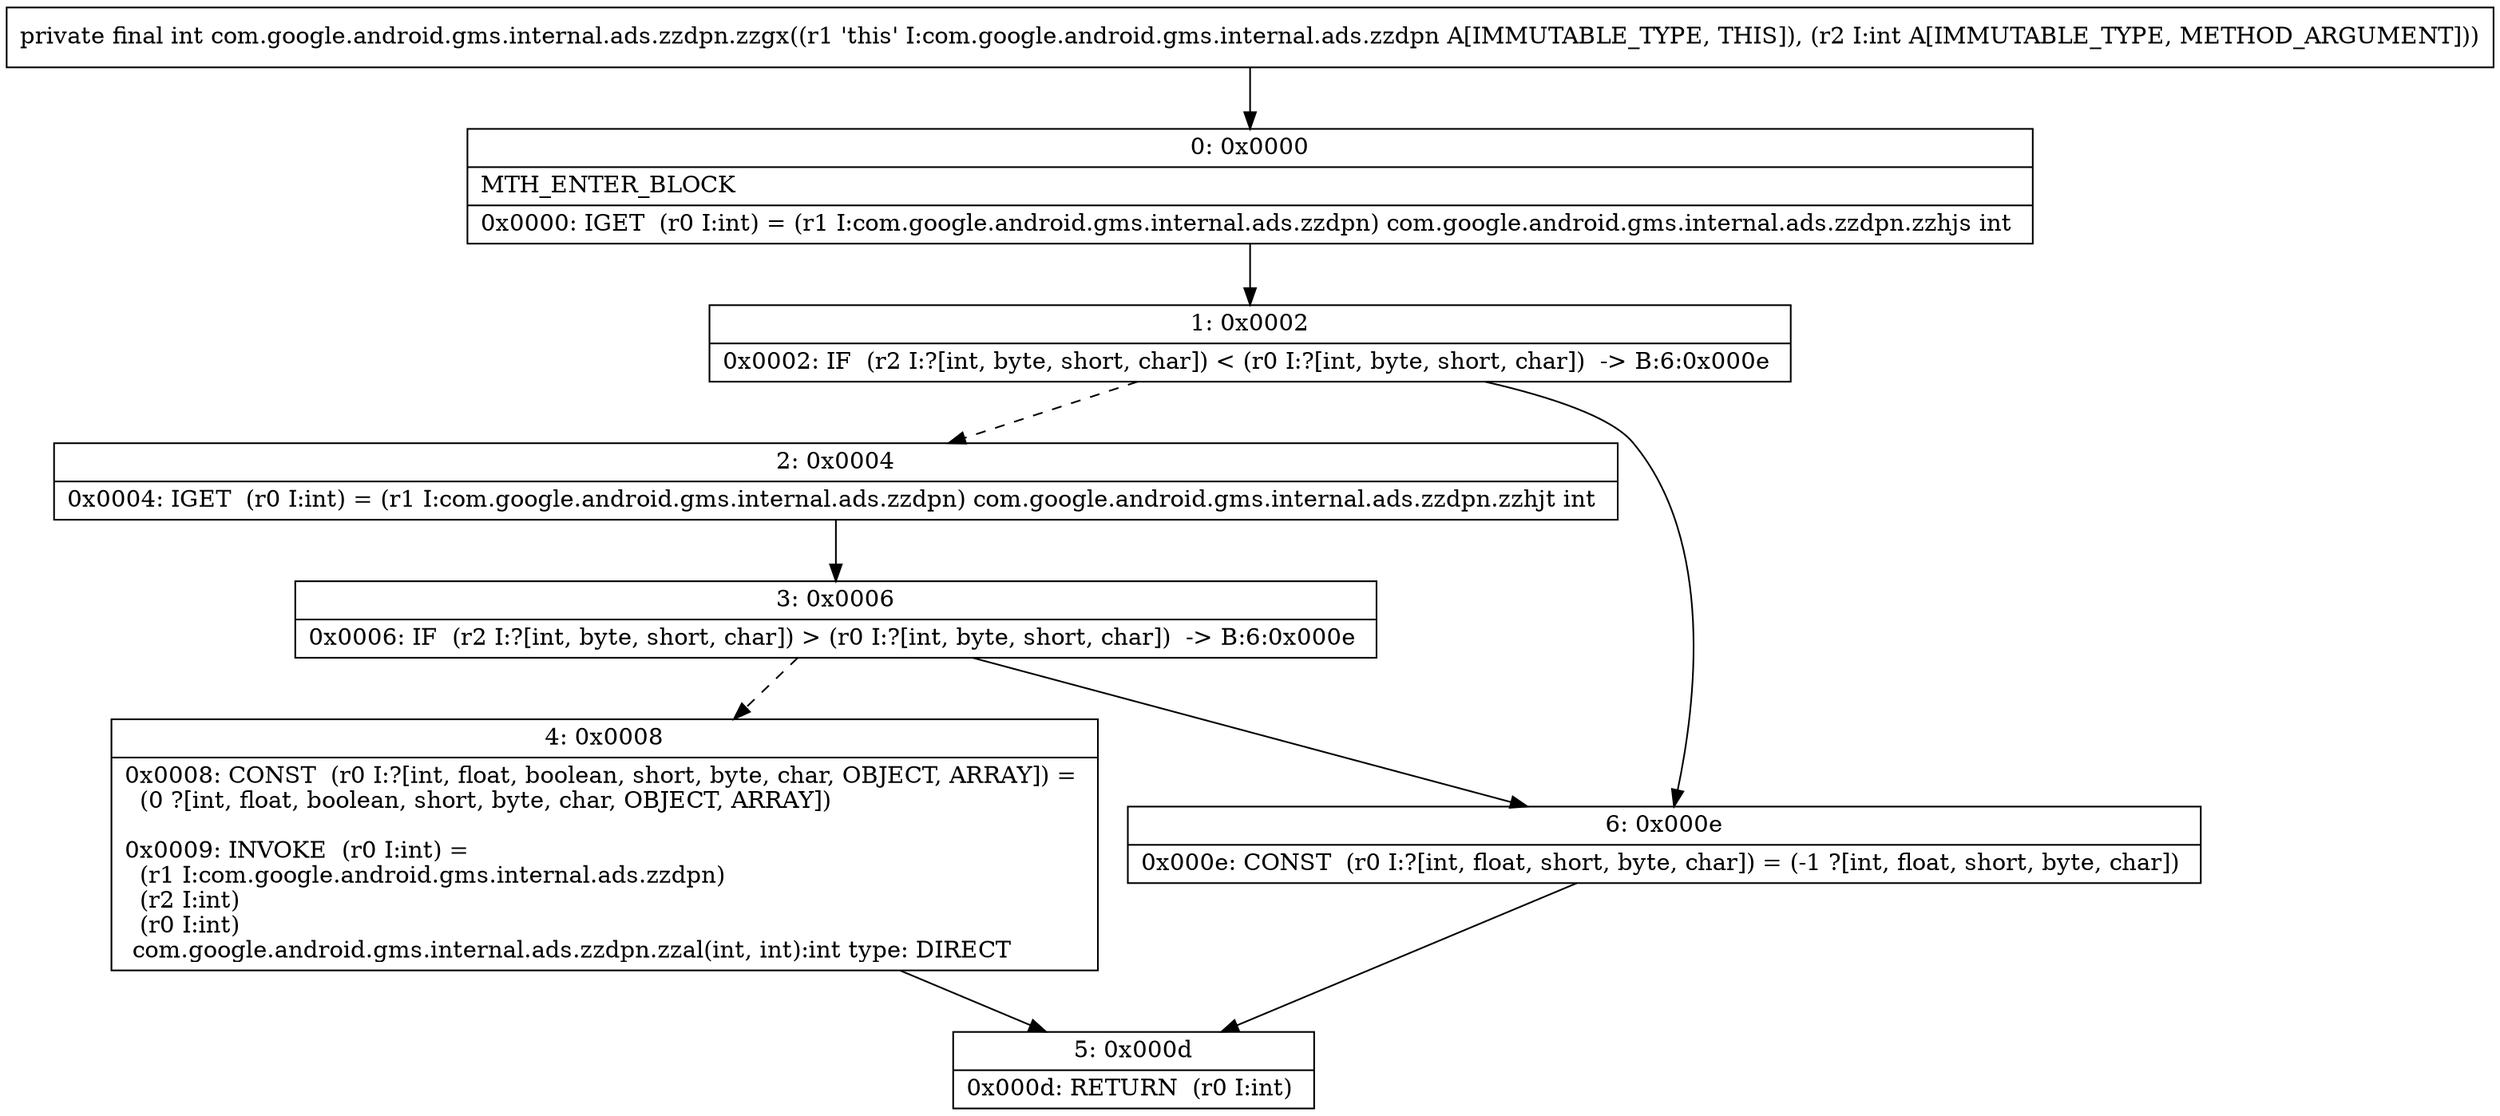 digraph "CFG forcom.google.android.gms.internal.ads.zzdpn.zzgx(I)I" {
Node_0 [shape=record,label="{0\:\ 0x0000|MTH_ENTER_BLOCK\l|0x0000: IGET  (r0 I:int) = (r1 I:com.google.android.gms.internal.ads.zzdpn) com.google.android.gms.internal.ads.zzdpn.zzhjs int \l}"];
Node_1 [shape=record,label="{1\:\ 0x0002|0x0002: IF  (r2 I:?[int, byte, short, char]) \< (r0 I:?[int, byte, short, char])  \-\> B:6:0x000e \l}"];
Node_2 [shape=record,label="{2\:\ 0x0004|0x0004: IGET  (r0 I:int) = (r1 I:com.google.android.gms.internal.ads.zzdpn) com.google.android.gms.internal.ads.zzdpn.zzhjt int \l}"];
Node_3 [shape=record,label="{3\:\ 0x0006|0x0006: IF  (r2 I:?[int, byte, short, char]) \> (r0 I:?[int, byte, short, char])  \-\> B:6:0x000e \l}"];
Node_4 [shape=record,label="{4\:\ 0x0008|0x0008: CONST  (r0 I:?[int, float, boolean, short, byte, char, OBJECT, ARRAY]) = \l  (0 ?[int, float, boolean, short, byte, char, OBJECT, ARRAY])\l \l0x0009: INVOKE  (r0 I:int) = \l  (r1 I:com.google.android.gms.internal.ads.zzdpn)\l  (r2 I:int)\l  (r0 I:int)\l com.google.android.gms.internal.ads.zzdpn.zzal(int, int):int type: DIRECT \l}"];
Node_5 [shape=record,label="{5\:\ 0x000d|0x000d: RETURN  (r0 I:int) \l}"];
Node_6 [shape=record,label="{6\:\ 0x000e|0x000e: CONST  (r0 I:?[int, float, short, byte, char]) = (\-1 ?[int, float, short, byte, char]) \l}"];
MethodNode[shape=record,label="{private final int com.google.android.gms.internal.ads.zzdpn.zzgx((r1 'this' I:com.google.android.gms.internal.ads.zzdpn A[IMMUTABLE_TYPE, THIS]), (r2 I:int A[IMMUTABLE_TYPE, METHOD_ARGUMENT])) }"];
MethodNode -> Node_0;
Node_0 -> Node_1;
Node_1 -> Node_2[style=dashed];
Node_1 -> Node_6;
Node_2 -> Node_3;
Node_3 -> Node_4[style=dashed];
Node_3 -> Node_6;
Node_4 -> Node_5;
Node_6 -> Node_5;
}

